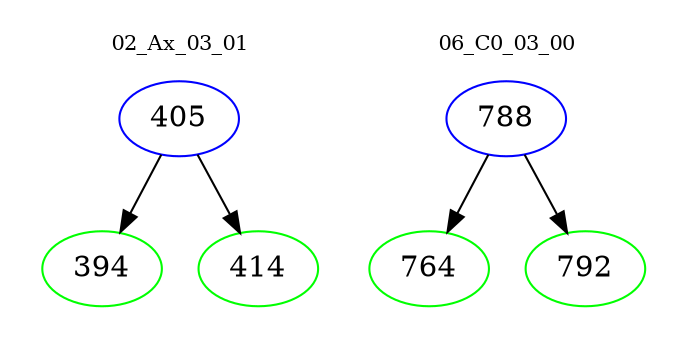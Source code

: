 digraph{
subgraph cluster_0 {
color = white
label = "02_Ax_03_01";
fontsize=10;
T0_405 [label="405", color="blue"]
T0_405 -> T0_394 [color="black"]
T0_394 [label="394", color="green"]
T0_405 -> T0_414 [color="black"]
T0_414 [label="414", color="green"]
}
subgraph cluster_1 {
color = white
label = "06_C0_03_00";
fontsize=10;
T1_788 [label="788", color="blue"]
T1_788 -> T1_764 [color="black"]
T1_764 [label="764", color="green"]
T1_788 -> T1_792 [color="black"]
T1_792 [label="792", color="green"]
}
}
